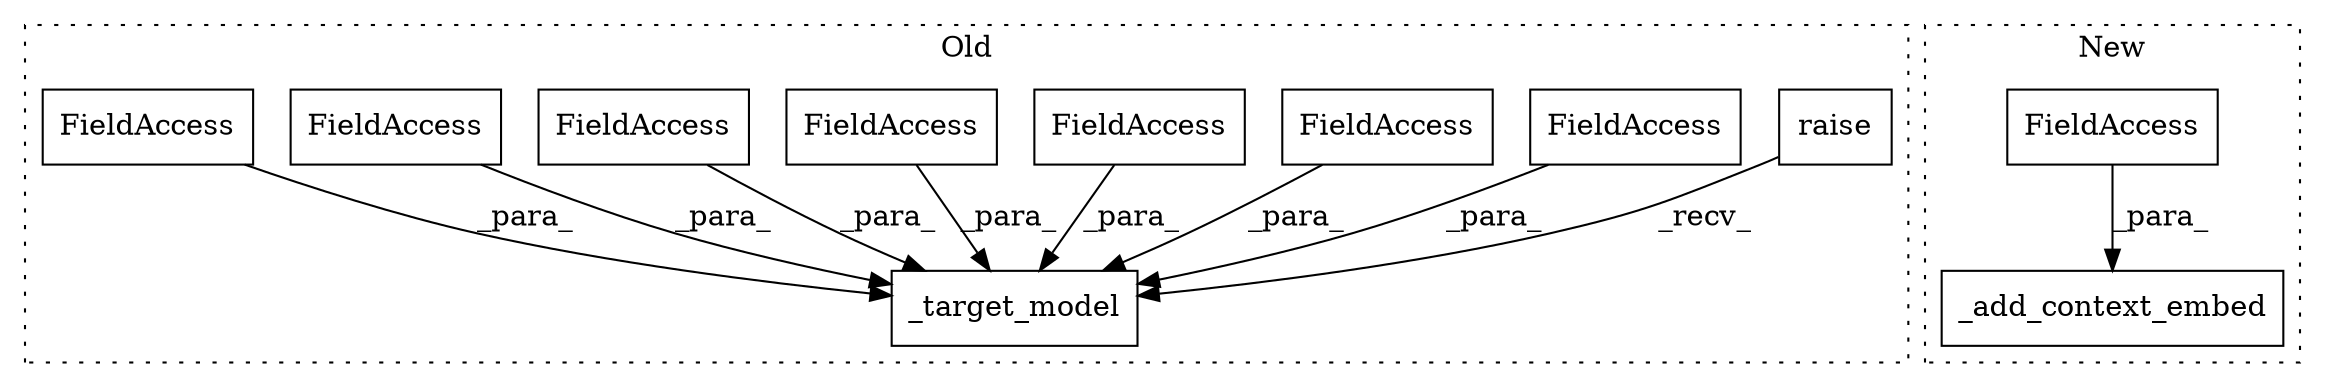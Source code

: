digraph G {
subgraph cluster0 {
1 [label="raise" a="32" s="1346,1376" l="6,1" shape="box"];
4 [label="_target_model" a="32" s="1378,1452" l="14,1" shape="box"];
5 [label="FieldAccess" a="22" s="1392" l="6" shape="box"];
6 [label="FieldAccess" a="22" s="1399" l="16" shape="box"];
7 [label="FieldAccess" a="22" s="1440" l="5" shape="box"];
8 [label="FieldAccess" a="22" s="1434" l="5" shape="box"];
9 [label="FieldAccess" a="22" s="1416" l="7" shape="box"];
10 [label="FieldAccess" a="22" s="1446" l="6" shape="box"];
11 [label="FieldAccess" a="22" s="1424" l="9" shape="box"];
label = "Old";
style="dotted";
}
subgraph cluster1 {
2 [label="_add_context_embed" a="32" s="1861,1896" l="19,1" shape="box"];
3 [label="FieldAccess" a="22" s="1880" l="16" shape="box"];
label = "New";
style="dotted";
}
1 -> 4 [label="_recv_"];
3 -> 2 [label="_para_"];
5 -> 4 [label="_para_"];
6 -> 4 [label="_para_"];
7 -> 4 [label="_para_"];
8 -> 4 [label="_para_"];
9 -> 4 [label="_para_"];
10 -> 4 [label="_para_"];
11 -> 4 [label="_para_"];
}